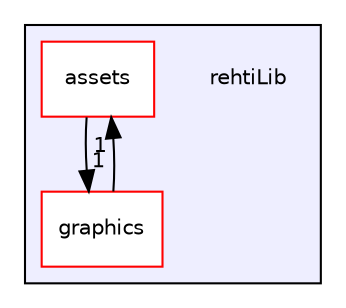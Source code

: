 digraph "rehtiLib" {
  compound=true
  node [ fontsize="10", fontname="Helvetica"];
  edge [ labelfontsize="10", labelfontname="Helvetica"];
  subgraph clusterdir_7fa43ed9e3a99b48e16a111b5b91381b {
    graph [ bgcolor="#eeeeff", pencolor="black", label="" URL="dir_7fa43ed9e3a99b48e16a111b5b91381b.html"];
    dir_7fa43ed9e3a99b48e16a111b5b91381b [shape=plaintext label="rehtiLib"];
  dir_c06811b8199beb4c697950829a4c58ec [shape=box label="assets" fillcolor="white" style="filled" color="red" URL="dir_c06811b8199beb4c697950829a4c58ec.html"];
  dir_5311ac799357c12e8d6677b53f5ac4d2 [shape=box label="graphics" fillcolor="white" style="filled" color="red" URL="dir_5311ac799357c12e8d6677b53f5ac4d2.html"];
  }
  dir_5311ac799357c12e8d6677b53f5ac4d2->dir_c06811b8199beb4c697950829a4c58ec [headlabel="1", labeldistance=1.5 headhref="dir_000001_000007.html"];
  dir_c06811b8199beb4c697950829a4c58ec->dir_5311ac799357c12e8d6677b53f5ac4d2 [headlabel="1", labeldistance=1.5 headhref="dir_000007_000001.html"];
}
